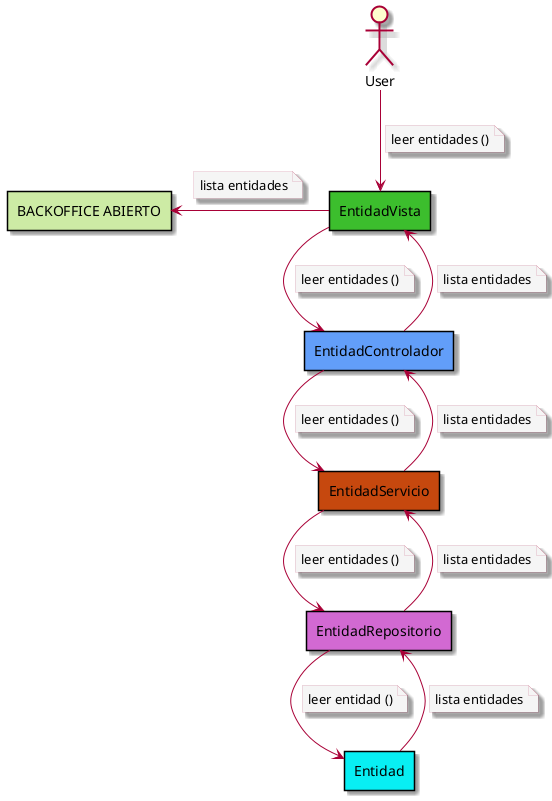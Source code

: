 @startuml leer_Entidad

skin rose
skinparam {
    NoteBorderThickness 0
    NoteBackgroundColor #whiteSmoke
    RectangleBackgroundColor #whiteSmoke
    ArchimateBackgroundColor #whiteSmoke
}


actor User
rectangle #3CBE2D EntidadVista
rectangle #629EF9 EntidadControlador
rectangle #C6480E EntidadServicio
rectangle #D269D2 EntidadRepositorio
rectangle #08EFF3 Entidad
rectangle #CDEBA5 "BACKOFFICE ABIERTO" as OpenDashboard

EntidadVista -left-> OpenDashboard
note on link
    lista entidades
end note

User --> EntidadVista
note on link
    leer entidades ()
end note

EntidadVista --> EntidadControlador
note on link
    leer entidades ()
end note

EntidadControlador --> EntidadServicio
note on link
    leer entidades ()
end note

EntidadServicio --> EntidadRepositorio
note on link
    leer entidades ()
end note

EntidadRepositorio --> Entidad
note on link
    leer entidad ()
end note

Entidad --> EntidadRepositorio
note on link
    lista entidades
end note

EntidadRepositorio --> EntidadServicio
note on link
    lista entidades
end note


EntidadServicio --> EntidadControlador
note on link
    lista entidades
end note

EntidadControlador --> EntidadVista
note on link
    lista entidades
end note



@enduml
